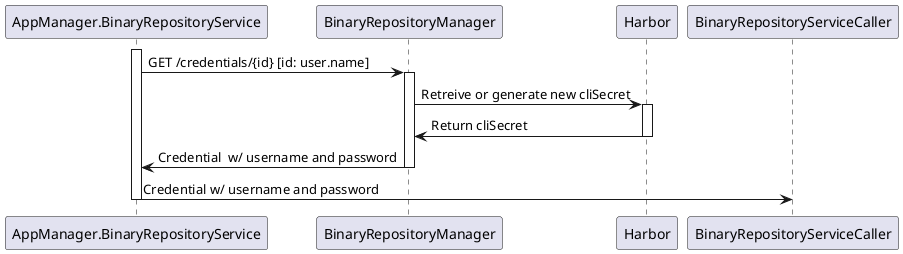 @startuml

activate AppManager.BinaryRepositoryService
    AppManager.BinaryRepositoryService -> BinaryRepositoryManager: GET /credentials/{id} [id: user.name]
    activate BinaryRepositoryManager
    BinaryRepositoryManager -> Harbor : Retreive or generate new cliSecret
    activate Harbor
    BinaryRepositoryManager <- Harbor : Return cliSecret
    deactivate Harbor
    AppManager.BinaryRepositoryService <- BinaryRepositoryManager : Credential  w/ username and password
    deactivate BinaryRepositoryManager
    "BinaryRepositoryServiceCaller" <- AppManager.BinaryRepositoryService  :  Credential w/ username and password
deactivate AppManager.BinaryRepositoryService


@enduml